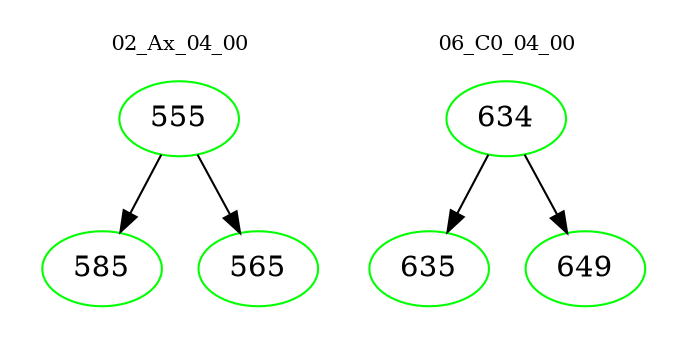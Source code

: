 digraph{
subgraph cluster_0 {
color = white
label = "02_Ax_04_00";
fontsize=10;
T0_555 [label="555", color="green"]
T0_555 -> T0_585 [color="black"]
T0_585 [label="585", color="green"]
T0_555 -> T0_565 [color="black"]
T0_565 [label="565", color="green"]
}
subgraph cluster_1 {
color = white
label = "06_C0_04_00";
fontsize=10;
T1_634 [label="634", color="green"]
T1_634 -> T1_635 [color="black"]
T1_635 [label="635", color="green"]
T1_634 -> T1_649 [color="black"]
T1_649 [label="649", color="green"]
}
}
